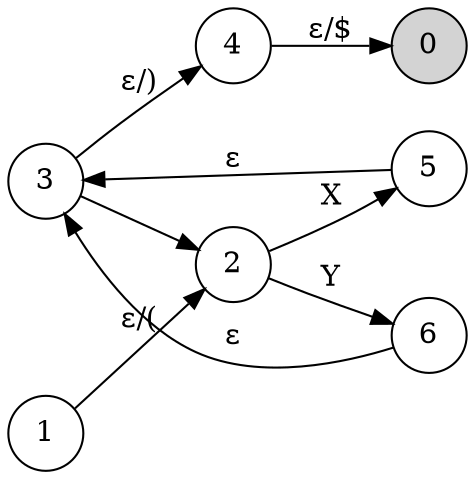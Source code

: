 digraph finite_state_machine {
        rankdir=LR;
        node [shape = circle];
        0 [  style= filled, label = "0"] ;
        1 -> 2 [ label = "&epsilon;/(" ] ;
        2 -> 5 [ label = "X" ] ;
        2 -> 6 [ label = "Y" ] ;
        3 -> 2
        3 -> 4 [ label = "&epsilon;/)" ] ;
        5 -> 3 [ label = "&epsilon;" ] ;
        6 -> 3 [ label = "&epsilon;" ] ;
        4 -> 0 [ label = "&epsilon;/$" ] ;
}

